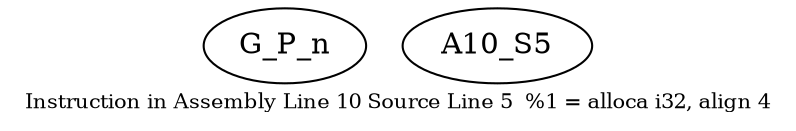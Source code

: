 digraph{
	node [ ]
	edge [ ]
	G_P_n [ ]
	A10_S5 [ ]
	label = "Instruction in Assembly Line 10 Source Line 5	%1 = alloca i32, align 4"	fontsize = "10"
}